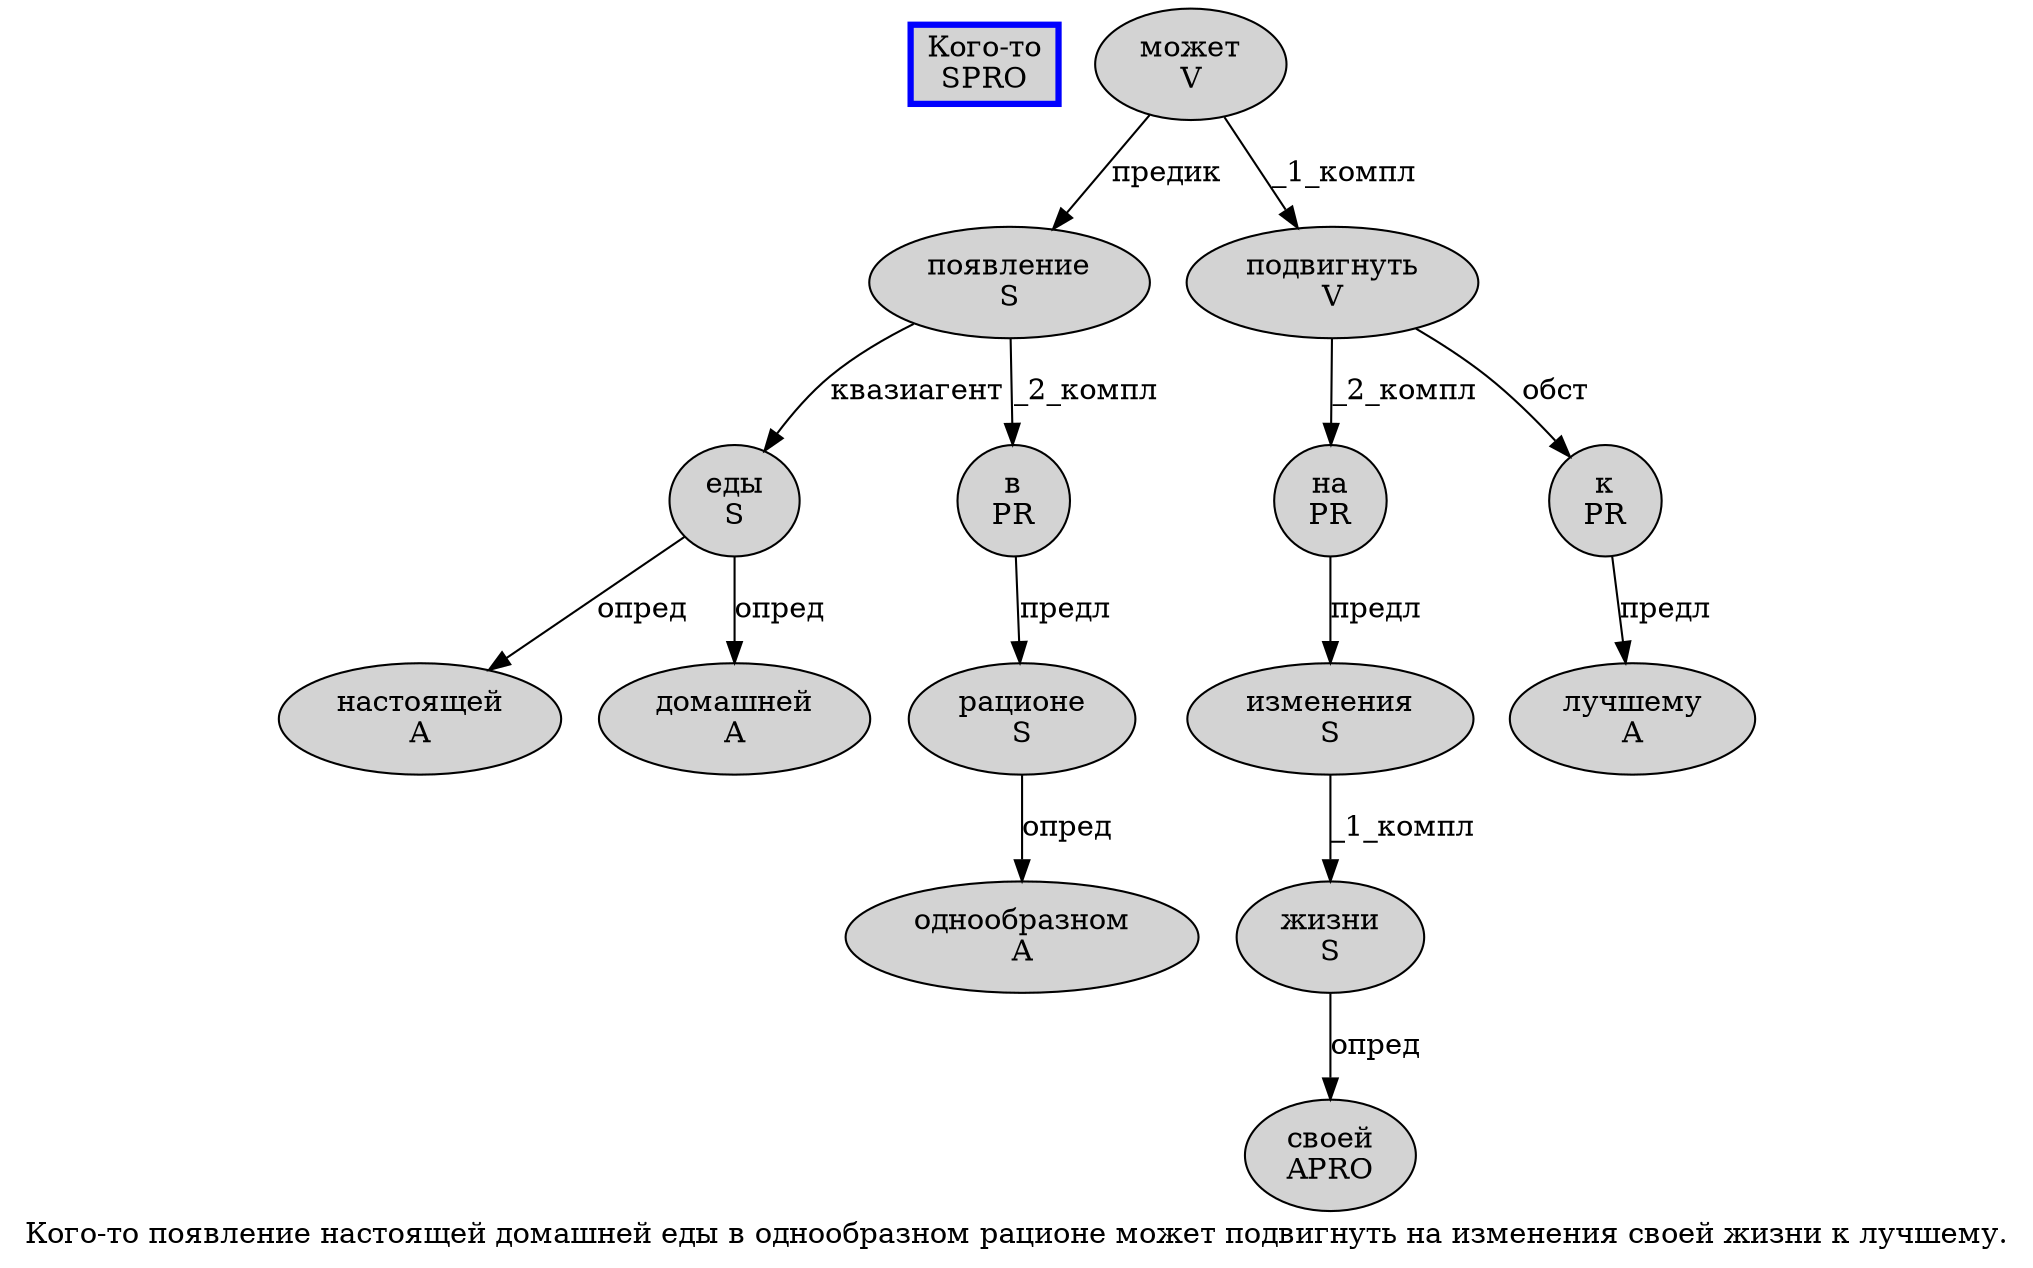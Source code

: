 digraph SENTENCE_1308 {
	graph [label="Кого-то появление настоящей домашней еды в однообразном рационе может подвигнуть на изменения своей жизни к лучшему."]
	node [style=filled]
		0 [label="Кого-то
SPRO" color=blue fillcolor=lightgray penwidth=3 shape=box]
		1 [label="появление
S" color="" fillcolor=lightgray penwidth=1 shape=ellipse]
		2 [label="настоящей
A" color="" fillcolor=lightgray penwidth=1 shape=ellipse]
		3 [label="домашней
A" color="" fillcolor=lightgray penwidth=1 shape=ellipse]
		4 [label="еды
S" color="" fillcolor=lightgray penwidth=1 shape=ellipse]
		5 [label="в
PR" color="" fillcolor=lightgray penwidth=1 shape=ellipse]
		6 [label="однообразном
A" color="" fillcolor=lightgray penwidth=1 shape=ellipse]
		7 [label="рационе
S" color="" fillcolor=lightgray penwidth=1 shape=ellipse]
		8 [label="может
V" color="" fillcolor=lightgray penwidth=1 shape=ellipse]
		9 [label="подвигнуть
V" color="" fillcolor=lightgray penwidth=1 shape=ellipse]
		10 [label="на
PR" color="" fillcolor=lightgray penwidth=1 shape=ellipse]
		11 [label="изменения
S" color="" fillcolor=lightgray penwidth=1 shape=ellipse]
		12 [label="своей
APRO" color="" fillcolor=lightgray penwidth=1 shape=ellipse]
		13 [label="жизни
S" color="" fillcolor=lightgray penwidth=1 shape=ellipse]
		14 [label="к
PR" color="" fillcolor=lightgray penwidth=1 shape=ellipse]
		15 [label="лучшему
A" color="" fillcolor=lightgray penwidth=1 shape=ellipse]
			1 -> 4 [label="квазиагент"]
			1 -> 5 [label="_2_компл"]
			5 -> 7 [label="предл"]
			7 -> 6 [label="опред"]
			13 -> 12 [label="опред"]
			9 -> 10 [label="_2_компл"]
			9 -> 14 [label="обст"]
			8 -> 1 [label="предик"]
			8 -> 9 [label="_1_компл"]
			10 -> 11 [label="предл"]
			14 -> 15 [label="предл"]
			11 -> 13 [label="_1_компл"]
			4 -> 2 [label="опред"]
			4 -> 3 [label="опред"]
}